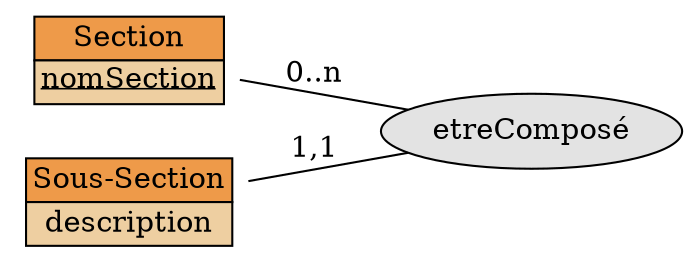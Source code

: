 graph G{
	graph[rankdir=LR]
	node[shape=plaintext]
	Section[
		label=< <TABLE BORDER="0" CELLBORDER="1" CELLSPACING="0"> 
			<TR><TD BGCOLOR="tan2">Section</TD></TR>
			<TR><TD ROWSPAN="1" BGCOLOR="navajowhite2"><U>nomSection</U></TD></TR>
			</TABLE>>
	]

	etreCompose[
		shape=oval
		label="etreComposé"
		style="filled"
		fillcolor=gray89
	]

	Section -- etreCompose [label = "0..n"]

	SousSection[
		label=< <TABLE BORDER="0" CELLBORDER="1" CELLSPACING="0"> 
			<TR><TD BGCOLOR="tan2">Sous-Section</TD></TR>
			<TR><TD ROWSPAN="1" BGCOLOR="navajowhite2">description</TD></TR>
			</TABLE>>
	]

	SousSection--etreCompose[label="1,1", shape="orbox"]
}

